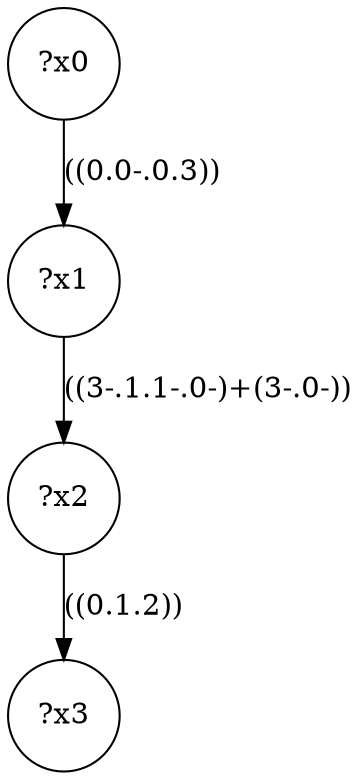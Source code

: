 digraph g {
	x0 [shape=circle, label="?x0"];
	x1 [shape=circle, label="?x1"];
	x0 -> x1 [label="((0.0-.0.3))"];
	x2 [shape=circle, label="?x2"];
	x1 -> x2 [label="((3-.1.1-.0-)+(3-.0-))"];
	x3 [shape=circle, label="?x3"];
	x2 -> x3 [label="((0.1.2))"];
}
